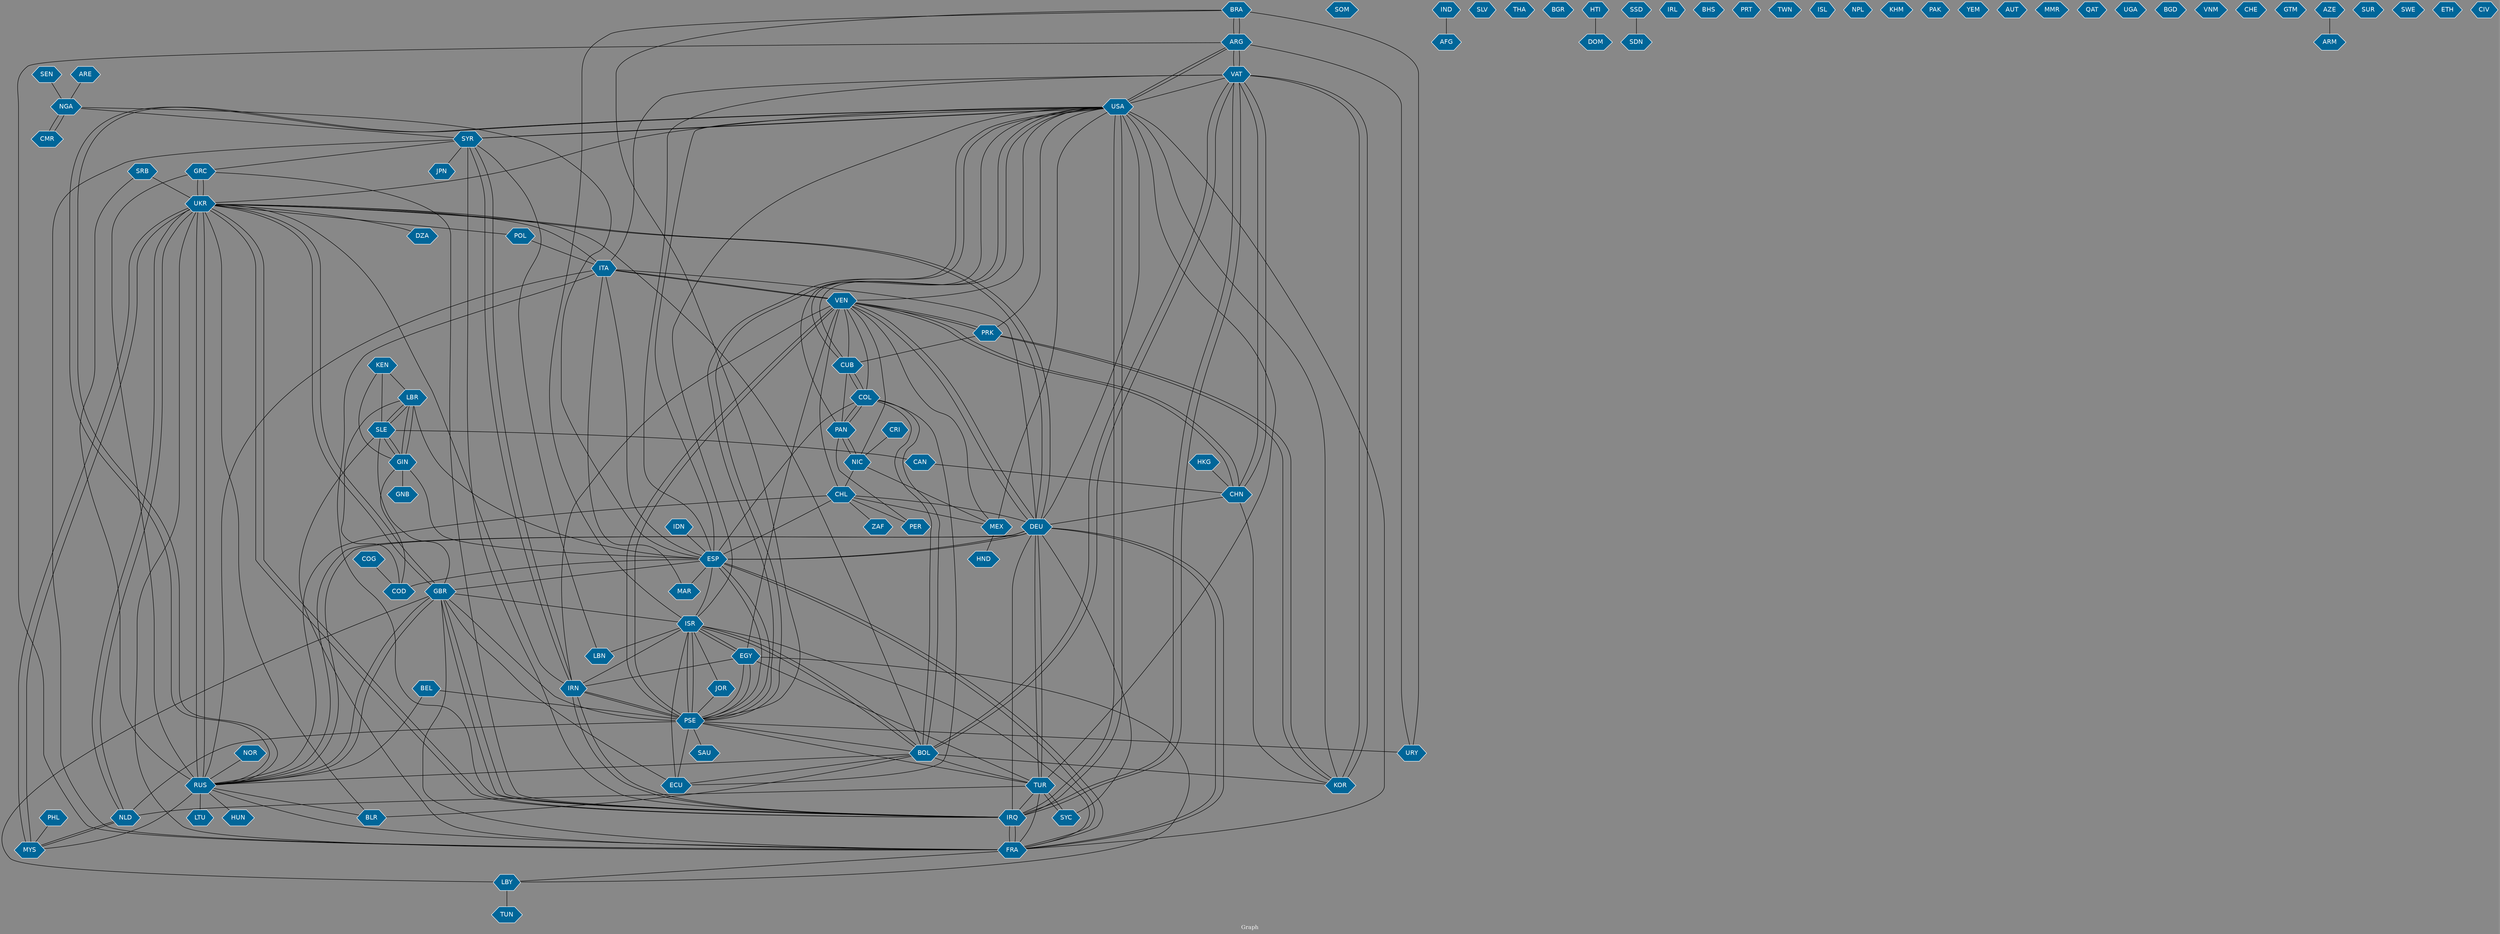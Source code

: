// Countries together in item graph
graph {
	graph [bgcolor="#888888" fontcolor=white fontsize=12 label="Graph" outputorder=edgesfirst overlap=prism]
	node [color=white fillcolor="#006699" fontcolor=white fontname=Helvetica shape=hexagon style=filled]
	edge [arrowhead=open color=black fontcolor=white fontname=Courier fontsize=12]
		BRA [label=BRA]
		KEN [label=KEN]
		COL [label=COL]
		EGY [label=EGY]
		USA [label=USA]
		SYR [label=SYR]
		ARG [label=ARG]
		UKR [label=UKR]
		PRK [label=PRK]
		VEN [label=VEN]
		DEU [label=DEU]
		RUS [label=RUS]
		GBR [label=GBR]
		PSE [label=PSE]
		BOL [label=BOL]
		SOM [label=SOM]
		VAT [label=VAT]
		LBY [label=LBY]
		TUR [label=TUR]
		AFG [label=AFG]
		FRA [label=FRA]
		IRQ [label=IRQ]
		ESP [label=ESP]
		CHL [label=CHL]
		NGA [label=NGA]
		ITA [label=ITA]
		SLV [label=SLV]
		CHN [label=CHN]
		SLE [label=SLE]
		ISR [label=ISR]
		CUB [label=CUB]
		IRN [label=IRN]
		JOR [label=JOR]
		LBR [label=LBR]
		PAN [label=PAN]
		ECU [label=ECU]
		NIC [label=NIC]
		GIN [label=GIN]
		COD [label=COD]
		IND [label=IND]
		THA [label=THA]
		LBN [label=LBN]
		KOR [label=KOR]
		BEL [label=BEL]
		CMR [label=CMR]
		BGR [label=BGR]
		MEX [label=MEX]
		HND [label=HND]
		HTI [label=HTI]
		SSD [label=SSD]
		SDN [label=SDN]
		ZAF [label=ZAF]
		IRL [label=IRL]
		BHS [label=BHS]
		MAR [label=MAR]
		BLR [label=BLR]
		NLD [label=NLD]
		PRT [label=PRT]
		MYS [label=MYS]
		CRI [label=CRI]
		COG [label=COG]
		TWN [label=TWN]
		ISL [label=ISL]
		NPL [label=NPL]
		ARE [label=ARE]
		PER [label=PER]
		DOM [label=DOM]
		SYC [label=SYC]
		KHM [label=KHM]
		JPN [label=JPN]
		CAN [label=CAN]
		PAK [label=PAK]
		DZA [label=DZA]
		GRC [label=GRC]
		LTU [label=LTU]
		SRB [label=SRB]
		YEM [label=YEM]
		SEN [label=SEN]
		NOR [label=NOR]
		URY [label=URY]
		AUT [label=AUT]
		IDN [label=IDN]
		MMR [label=MMR]
		SAU [label=SAU]
		GNB [label=GNB]
		QAT [label=QAT]
		UGA [label=UGA]
		BGD [label=BGD]
		VNM [label=VNM]
		CHE [label=CHE]
		PHL [label=PHL]
		GTM [label=GTM]
		AZE [label=AZE]
		ARM [label=ARM]
		POL [label=POL]
		HUN [label=HUN]
		SUR [label=SUR]
		SWE [label=SWE]
		TUN [label=TUN]
		HKG [label=HKG]
		ETH [label=ETH]
		CIV [label=CIV]
			ITA -- VEN [weight=1]
			ESP -- PSE [weight=2]
			IRQ -- GBR [weight=4]
			VAT -- ARG [weight=2]
			CUB -- COL [weight=2]
			CUB -- PAN [weight=1]
			SYR -- GRC [weight=1]
			ARE -- NGA [weight=1]
			UKR -- FRA [weight=1]
			ARG -- USA [weight=2]
			VAT -- USA [weight=2]
			IRQ -- DEU [weight=7]
			SYR -- IRQ [weight=2]
			IRQ -- GRC [weight=1]
			TUR -- DEU [weight=1]
			ITA -- RUS [weight=1]
			VEN -- ITA [weight=2]
			BOL -- TUR [weight=1]
			ECU -- PSE [weight=1]
			SLE -- GBR [weight=1]
			UKR -- IRQ [weight=1]
			BOL -- BLR [weight=1]
			UKR -- NLD [weight=1]
			UKR -- IRN [weight=1]
			ESP -- GBR [weight=1]
			ARG -- VAT [weight=4]
			ESP -- COD [weight=1]
			COL -- VEN [weight=1]
			RUS -- LTU [weight=1]
			CHN -- DEU [weight=2]
			RUS -- DEU [weight=6]
			IRN -- ISR [weight=2]
			ITA -- DEU [weight=1]
			ISR -- BRA [weight=1]
			BOL -- ECU [weight=1]
			NIC -- VEN [weight=1]
			BEL -- PSE [weight=1]
			IDN -- ESP [weight=1]
			RUS -- MYS [weight=2]
			ITA -- UKR [weight=1]
			PSE -- GBR [weight=1]
			TUR -- USA [weight=1]
			ECU -- COL [weight=1]
			CHL -- DEU [weight=1]
			PSE -- URY [weight=1]
			SYR -- IRN [weight=1]
			ISR -- LBN [weight=2]
			SLE -- FRA [weight=2]
			LBR -- ESP [weight=3]
			UKR -- MYS [weight=2]
			PSE -- VEN [weight=3]
			CHL -- PER [weight=1]
			KOR -- PRK [weight=1]
			DEU -- UKR [weight=3]
			ITA -- MAR [weight=1]
			IRQ -- IRN [weight=2]
			COL -- CUB [weight=4]
			KOR -- USA [weight=1]
			BOL -- COL [weight=6]
			NIC -- MEX [weight=1]
			EGY -- PSE [weight=6]
			SLE -- CAN [weight=2]
			NOR -- RUS [weight=1]
			TUR -- FRA [weight=1]
			EGY -- ISR [weight=3]
			FRA -- LBY [weight=1]
			PSE -- SAU [weight=1]
			DEU -- ESP [weight=1]
			GBR -- ISR [weight=3]
			KOR -- VAT [weight=3]
			GBR -- LBY [weight=2]
			NLD -- MYS [weight=1]
			USA -- SYR [weight=2]
			NLD -- UKR [weight=1]
			BOL -- KOR [weight=2]
			CAN -- CHN [weight=1]
			USA -- IRQ [weight=10]
			VEN -- MEX [weight=1]
			KEN -- GIN [weight=1]
			PSE -- EGY [weight=4]
			SYC -- DEU [weight=1]
			SLE -- GIN [weight=1]
			GIN -- SLE [weight=1]
			UKR -- USA [weight=2]
			USA -- RUS [weight=1]
			SYC -- TUR [weight=2]
			PSE -- ISR [weight=24]
			HKG -- CHN [weight=1]
			LBN -- SYR [weight=1]
			ISR -- USA [weight=2]
			ECU -- GBR [weight=1]
			TUR -- IRQ [weight=1]
			FRA -- ESP [weight=1]
			GBR -- RUS [weight=2]
			PSE -- BOL [weight=1]
			IRN -- SYR [weight=1]
			IRN -- PSE [weight=1]
			BEL -- RUS [weight=1]
			URY -- BRA [weight=1]
			FRA -- DEU [weight=1]
			URY -- ARG [weight=1]
			GBR -- IRQ [weight=2]
			LBY -- TUN [weight=1]
			CHL -- MEX [weight=1]
			ISR -- ESP [weight=1]
			CMR -- NGA [weight=1]
			UKR -- DZA [weight=1]
			SYR -- JPN [weight=1]
			KEN -- LBR [weight=1]
			DEU -- FRA [weight=1]
			PRK -- CUB [weight=1]
			ISR -- PSE [weight=26]
			VAT -- BOL [weight=1]
			FRA -- GBR [weight=1]
			CRI -- NIC [weight=1]
			FRA -- ARG [weight=1]
			IRN -- IRQ [weight=1]
			UKR -- POL [weight=1]
			CHL -- VEN [weight=1]
			ESP -- FRA [weight=2]
			ESP -- ITA [weight=1]
			IRQ -- UKR [weight=1]
			VAT -- CHN [weight=1]
			VEN -- CHN [weight=1]
			SRB -- RUS [weight=1]
			SEN -- NGA [weight=1]
			VAT -- IRQ [weight=4]
			NGA -- ESP [weight=1]
			RUS -- CHL [weight=1]
			LBR -- COD [weight=1]
			ISR -- JOR [weight=1]
			GRC -- UKR [weight=1]
			BOL -- ISR [weight=1]
			DEU -- RUS [weight=3]
			TUR -- SYC [weight=1]
			UKR -- GBR [weight=2]
			NGA -- CMR [weight=1]
			BOL -- UKR [weight=2]
			RUS -- HUN [weight=1]
			GIN -- GNB [weight=1]
			KEN -- SLE [weight=1]
			USA -- MEX [weight=2]
			PAN -- PER [weight=1]
			COL -- PAN [weight=1]
			PAN -- NIC [weight=1]
			HTI -- DOM [weight=1]
			PSE -- IRN [weight=1]
			PAN -- COL [weight=1]
			GIN -- ESP [weight=1]
			SYR -- FRA [weight=2]
			RUS -- UKR [weight=50]
			EGY -- IRN [weight=1]
			VEN -- DEU [weight=1]
			ECU -- ISR [weight=1]
			USA -- ESP [weight=1]
			ESP -- COL [weight=1]
			USA -- PSE [weight=1]
			MEX -- HND [weight=1]
			VAT -- KOR [weight=3]
			LBR -- GIN [weight=1]
			BOL -- RUS [weight=2]
			IRQ -- FRA [weight=3]
			EGY -- LBY [weight=1]
			COL -- BOL [weight=2]
			PSE -- NLD [weight=1]
			CHN -- VAT [weight=2]
			CHN -- KOR [weight=1]
			PRK -- KOR [weight=1]
			USA -- ARG [weight=1]
			PSE -- ESP [weight=1]
			JOR -- PSE [weight=2]
			VEN -- IRN [weight=1]
			GIN -- LBR [weight=2]
			VAT -- ESP [weight=1]
			MYS -- UKR [weight=4]
			CUB -- VEN [weight=1]
			USA -- PRK [weight=1]
			SYR -- USA [weight=1]
			UKR -- DEU [weight=6]
			DEU -- VEN [weight=1]
			ESP -- CHL [weight=2]
			UKR -- RUS [weight=36]
			UKR -- BLR [weight=2]
			PSE -- TUR [weight=1]
			BOL -- VAT [weight=2]
			POL -- ITA [weight=1]
			MYS -- NLD [weight=1]
			AZE -- ARM [weight=1]
			EGY -- VEN [weight=1]
			RUS -- FRA [weight=1]
			GIN -- COD [weight=1]
			IRQ -- USA [weight=6]
			NIC -- CHL [weight=1]
			CHL -- ZAF [weight=1]
			ARG -- BRA [weight=1]
			BRA -- PSE [weight=1]
			FRA -- IRQ [weight=4]
			PSE -- USA [weight=1]
			ESP -- DEU [weight=5]
			SRB -- UKR [weight=1]
			PRK -- VEN [weight=1]
			VEN -- PSE [weight=4]
			DEU -- TUR [weight=2]
			COG -- COD [weight=1]
			PHL -- MYS [weight=1]
			GBR -- UKR [weight=2]
			ISR -- BOL [weight=2]
			IRQ -- ITA [weight=2]
			ITA -- VAT [weight=1]
			RUS -- USA [weight=2]
			USA -- CUB [weight=1]
			DEU -- USA [weight=2]
			VEN -- PRK [weight=1]
			TUR -- NLD [weight=1]
			NIC -- PAN [weight=1]
			USA -- VEN [weight=2]
			RUS -- GBR [weight=3]
			RUS -- BLR [weight=1]
			CUB -- USA [weight=1]
			UKR -- GRC [weight=1]
			PAN -- USA [weight=1]
			ESP -- MAR [weight=2]
			CHN -- VEN [weight=1]
			LBR -- SLE [weight=1]
			FRA -- ISR [weight=1]
			ISR -- EGY [weight=5]
			NGA -- SYR [weight=1]
			BRA -- ARG [weight=2]
			EGY -- TUR [weight=1]
			SSD -- SDN [weight=2]
			USA -- FRA [weight=1]
			IRQ -- VAT [weight=2]
			RUS -- GRC [weight=1]
			IND -- AFG [weight=1]
			SLE -- LBR [weight=2]
}